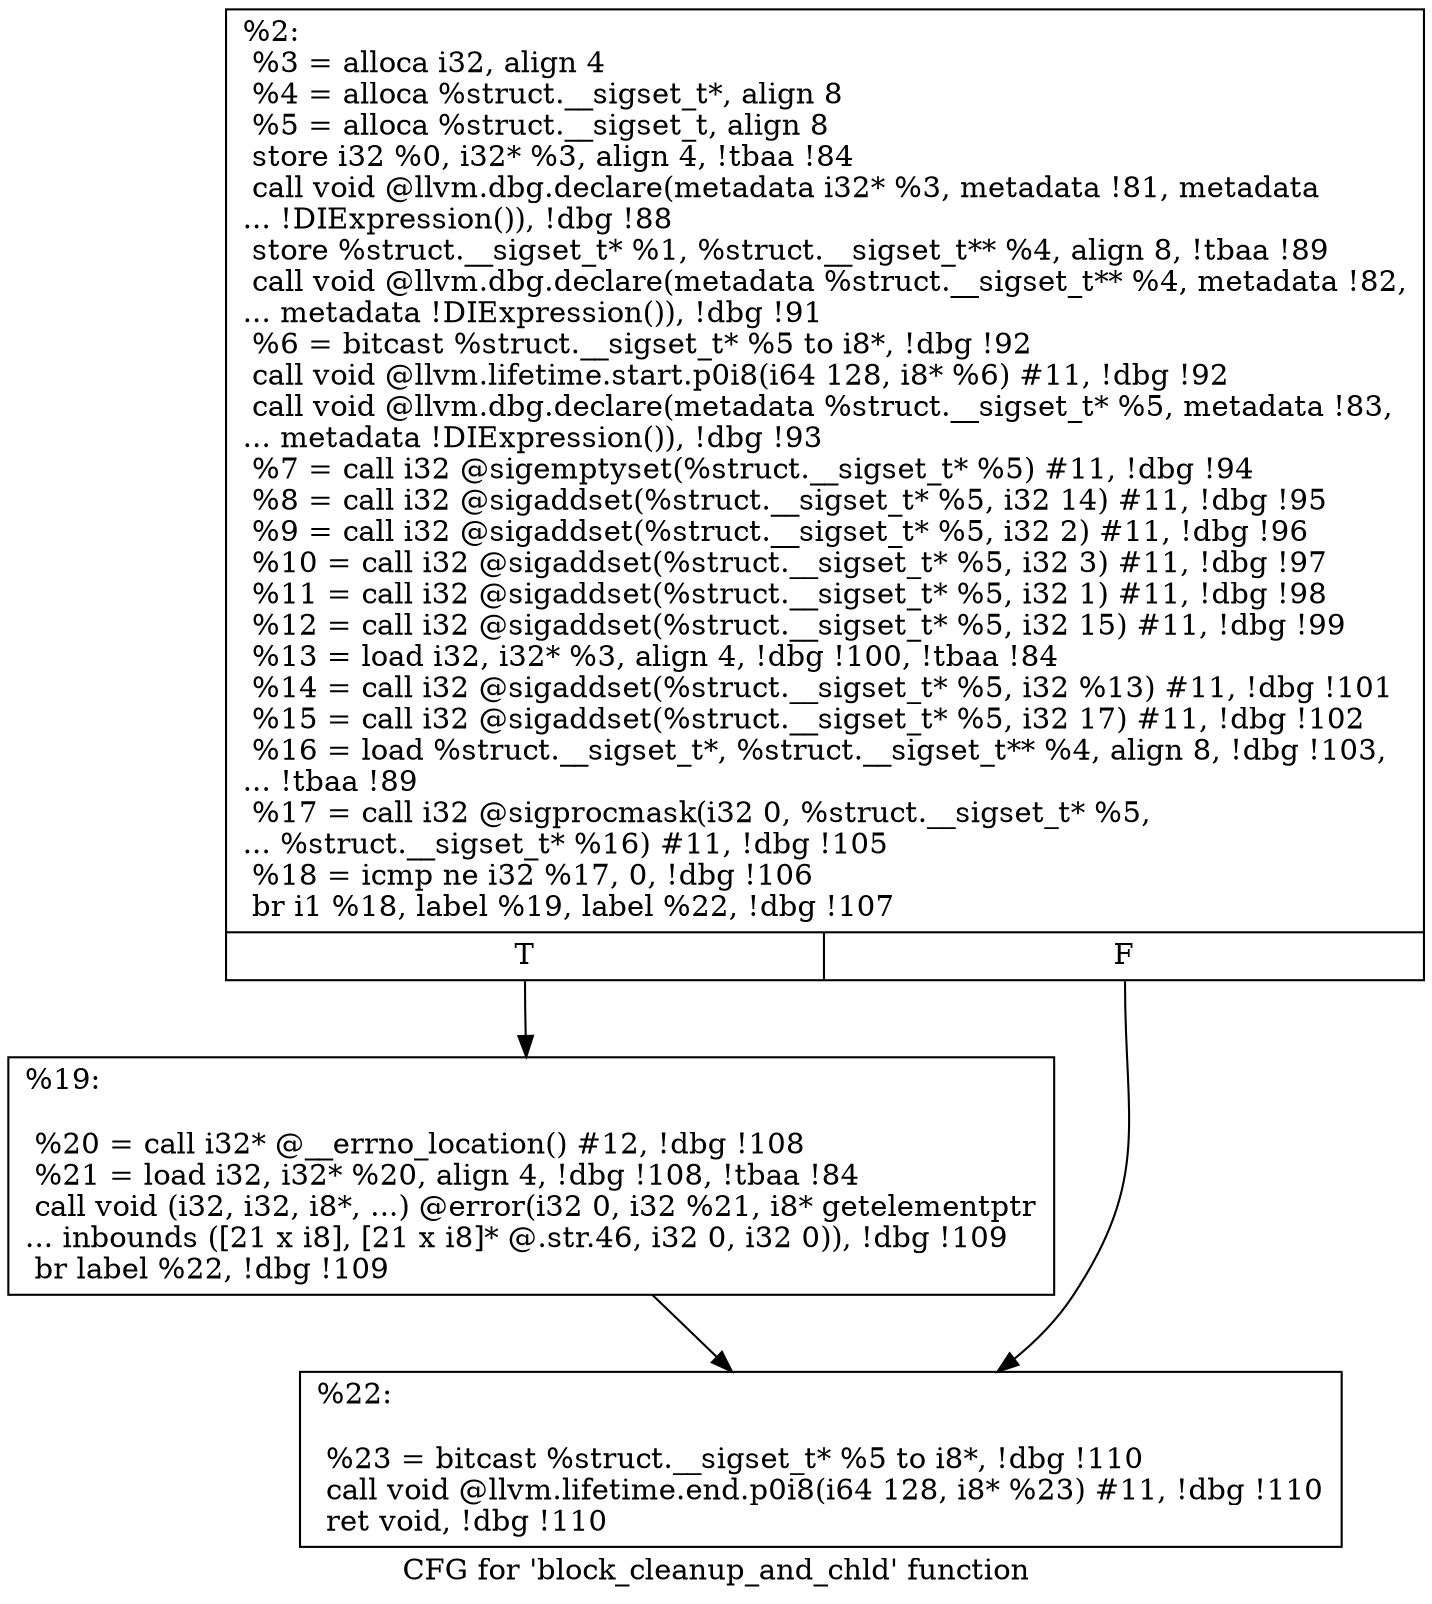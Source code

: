digraph "CFG for 'block_cleanup_and_chld' function" {
	label="CFG for 'block_cleanup_and_chld' function";

	Node0x2590750 [shape=record,label="{%2:\l  %3 = alloca i32, align 4\l  %4 = alloca %struct.__sigset_t*, align 8\l  %5 = alloca %struct.__sigset_t, align 8\l  store i32 %0, i32* %3, align 4, !tbaa !84\l  call void @llvm.dbg.declare(metadata i32* %3, metadata !81, metadata\l... !DIExpression()), !dbg !88\l  store %struct.__sigset_t* %1, %struct.__sigset_t** %4, align 8, !tbaa !89\l  call void @llvm.dbg.declare(metadata %struct.__sigset_t** %4, metadata !82,\l... metadata !DIExpression()), !dbg !91\l  %6 = bitcast %struct.__sigset_t* %5 to i8*, !dbg !92\l  call void @llvm.lifetime.start.p0i8(i64 128, i8* %6) #11, !dbg !92\l  call void @llvm.dbg.declare(metadata %struct.__sigset_t* %5, metadata !83,\l... metadata !DIExpression()), !dbg !93\l  %7 = call i32 @sigemptyset(%struct.__sigset_t* %5) #11, !dbg !94\l  %8 = call i32 @sigaddset(%struct.__sigset_t* %5, i32 14) #11, !dbg !95\l  %9 = call i32 @sigaddset(%struct.__sigset_t* %5, i32 2) #11, !dbg !96\l  %10 = call i32 @sigaddset(%struct.__sigset_t* %5, i32 3) #11, !dbg !97\l  %11 = call i32 @sigaddset(%struct.__sigset_t* %5, i32 1) #11, !dbg !98\l  %12 = call i32 @sigaddset(%struct.__sigset_t* %5, i32 15) #11, !dbg !99\l  %13 = load i32, i32* %3, align 4, !dbg !100, !tbaa !84\l  %14 = call i32 @sigaddset(%struct.__sigset_t* %5, i32 %13) #11, !dbg !101\l  %15 = call i32 @sigaddset(%struct.__sigset_t* %5, i32 17) #11, !dbg !102\l  %16 = load %struct.__sigset_t*, %struct.__sigset_t** %4, align 8, !dbg !103,\l... !tbaa !89\l  %17 = call i32 @sigprocmask(i32 0, %struct.__sigset_t* %5,\l... %struct.__sigset_t* %16) #11, !dbg !105\l  %18 = icmp ne i32 %17, 0, !dbg !106\l  br i1 %18, label %19, label %22, !dbg !107\l|{<s0>T|<s1>F}}"];
	Node0x2590750:s0 -> Node0x2590800;
	Node0x2590750:s1 -> Node0x2590850;
	Node0x2590800 [shape=record,label="{%19:\l\l  %20 = call i32* @__errno_location() #12, !dbg !108\l  %21 = load i32, i32* %20, align 4, !dbg !108, !tbaa !84\l  call void (i32, i32, i8*, ...) @error(i32 0, i32 %21, i8* getelementptr\l... inbounds ([21 x i8], [21 x i8]* @.str.46, i32 0, i32 0)), !dbg !109\l  br label %22, !dbg !109\l}"];
	Node0x2590800 -> Node0x2590850;
	Node0x2590850 [shape=record,label="{%22:\l\l  %23 = bitcast %struct.__sigset_t* %5 to i8*, !dbg !110\l  call void @llvm.lifetime.end.p0i8(i64 128, i8* %23) #11, !dbg !110\l  ret void, !dbg !110\l}"];
}
